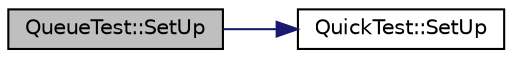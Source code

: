 digraph "QueueTest::SetUp"
{
  edge [fontname="Helvetica",fontsize="10",labelfontname="Helvetica",labelfontsize="10"];
  node [fontname="Helvetica",fontsize="10",shape=record];
  rankdir="LR";
  Node15 [label="QueueTest::SetUp",height=0.2,width=0.4,color="black", fillcolor="grey75", style="filled", fontcolor="black"];
  Node15 -> Node16 [color="midnightblue",fontsize="10",style="solid",fontname="Helvetica"];
  Node16 [label="QuickTest::SetUp",height=0.2,width=0.4,color="black", fillcolor="white", style="filled",URL="$d8/d15/class_quick_test.html#ae52ad082887512b92240ce40a1a05650"];
}

